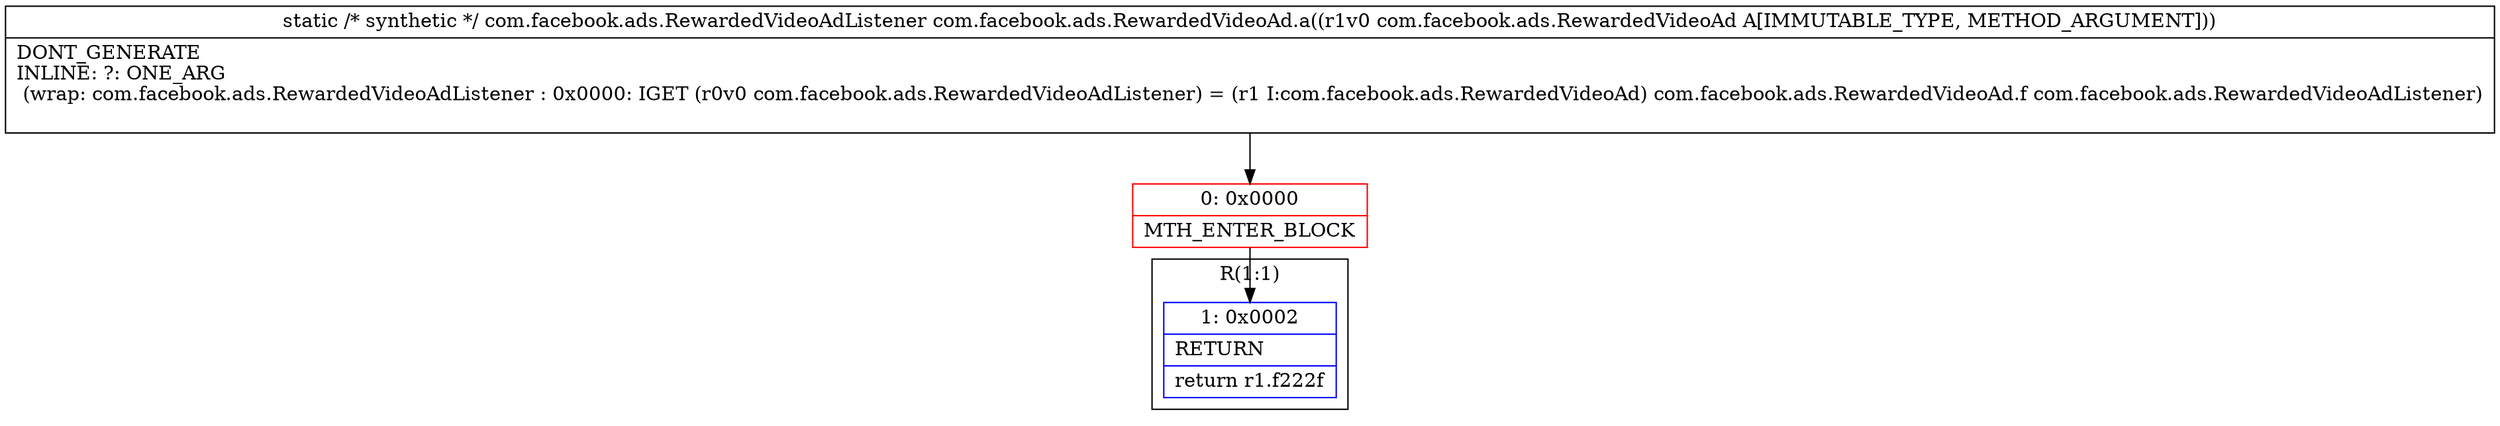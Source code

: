 digraph "CFG forcom.facebook.ads.RewardedVideoAd.a(Lcom\/facebook\/ads\/RewardedVideoAd;)Lcom\/facebook\/ads\/RewardedVideoAdListener;" {
subgraph cluster_Region_1409396812 {
label = "R(1:1)";
node [shape=record,color=blue];
Node_1 [shape=record,label="{1\:\ 0x0002|RETURN\l|return r1.f222f\l}"];
}
Node_0 [shape=record,color=red,label="{0\:\ 0x0000|MTH_ENTER_BLOCK\l}"];
MethodNode[shape=record,label="{static \/* synthetic *\/ com.facebook.ads.RewardedVideoAdListener com.facebook.ads.RewardedVideoAd.a((r1v0 com.facebook.ads.RewardedVideoAd A[IMMUTABLE_TYPE, METHOD_ARGUMENT]))  | DONT_GENERATE\lINLINE: ?: ONE_ARG  \l  (wrap: com.facebook.ads.RewardedVideoAdListener : 0x0000: IGET  (r0v0 com.facebook.ads.RewardedVideoAdListener) = (r1 I:com.facebook.ads.RewardedVideoAd) com.facebook.ads.RewardedVideoAd.f com.facebook.ads.RewardedVideoAdListener)\l\l}"];
MethodNode -> Node_0;
Node_0 -> Node_1;
}

